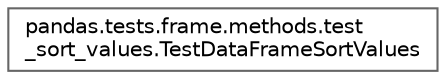 digraph "Graphical Class Hierarchy"
{
 // LATEX_PDF_SIZE
  bgcolor="transparent";
  edge [fontname=Helvetica,fontsize=10,labelfontname=Helvetica,labelfontsize=10];
  node [fontname=Helvetica,fontsize=10,shape=box,height=0.2,width=0.4];
  rankdir="LR";
  Node0 [id="Node000000",label="pandas.tests.frame.methods.test\l_sort_values.TestDataFrameSortValues",height=0.2,width=0.4,color="grey40", fillcolor="white", style="filled",URL="$d5/d6c/classpandas_1_1tests_1_1frame_1_1methods_1_1test__sort__values_1_1TestDataFrameSortValues.html",tooltip=" "];
}
